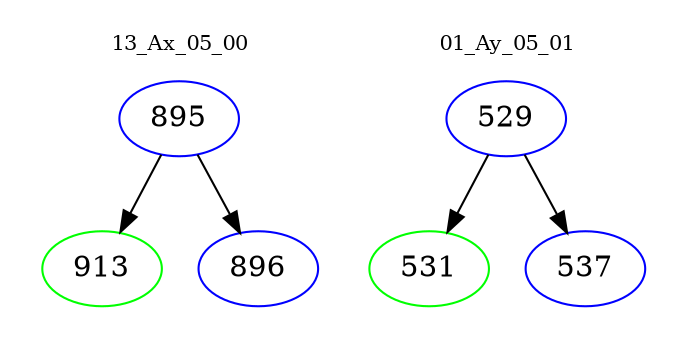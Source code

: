 digraph{
subgraph cluster_0 {
color = white
label = "13_Ax_05_00";
fontsize=10;
T0_895 [label="895", color="blue"]
T0_895 -> T0_913 [color="black"]
T0_913 [label="913", color="green"]
T0_895 -> T0_896 [color="black"]
T0_896 [label="896", color="blue"]
}
subgraph cluster_1 {
color = white
label = "01_Ay_05_01";
fontsize=10;
T1_529 [label="529", color="blue"]
T1_529 -> T1_531 [color="black"]
T1_531 [label="531", color="green"]
T1_529 -> T1_537 [color="black"]
T1_537 [label="537", color="blue"]
}
}

